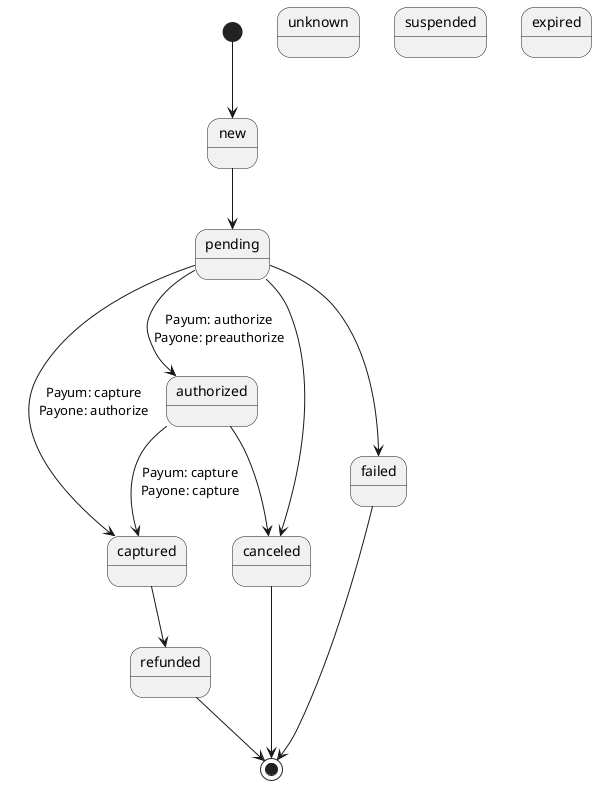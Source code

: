 @startuml
state captured
state authorized
state refunded
state unknown
state failed
state suspended
state expired
state pending
state canceled
state new

[*] --> new
new --> pending
pending --> authorized: Payum: authorize\nPayone: preauthorize
pending --> captured: Payum: capture\nPayone: authorize
authorized --> captured: Payum: capture\nPayone: capture
authorized --> canceled
captured --> refunded
pending --> failed
pending --> canceled

canceled --> [*]
failed --> [*]
refunded --> [*]
@enduml
